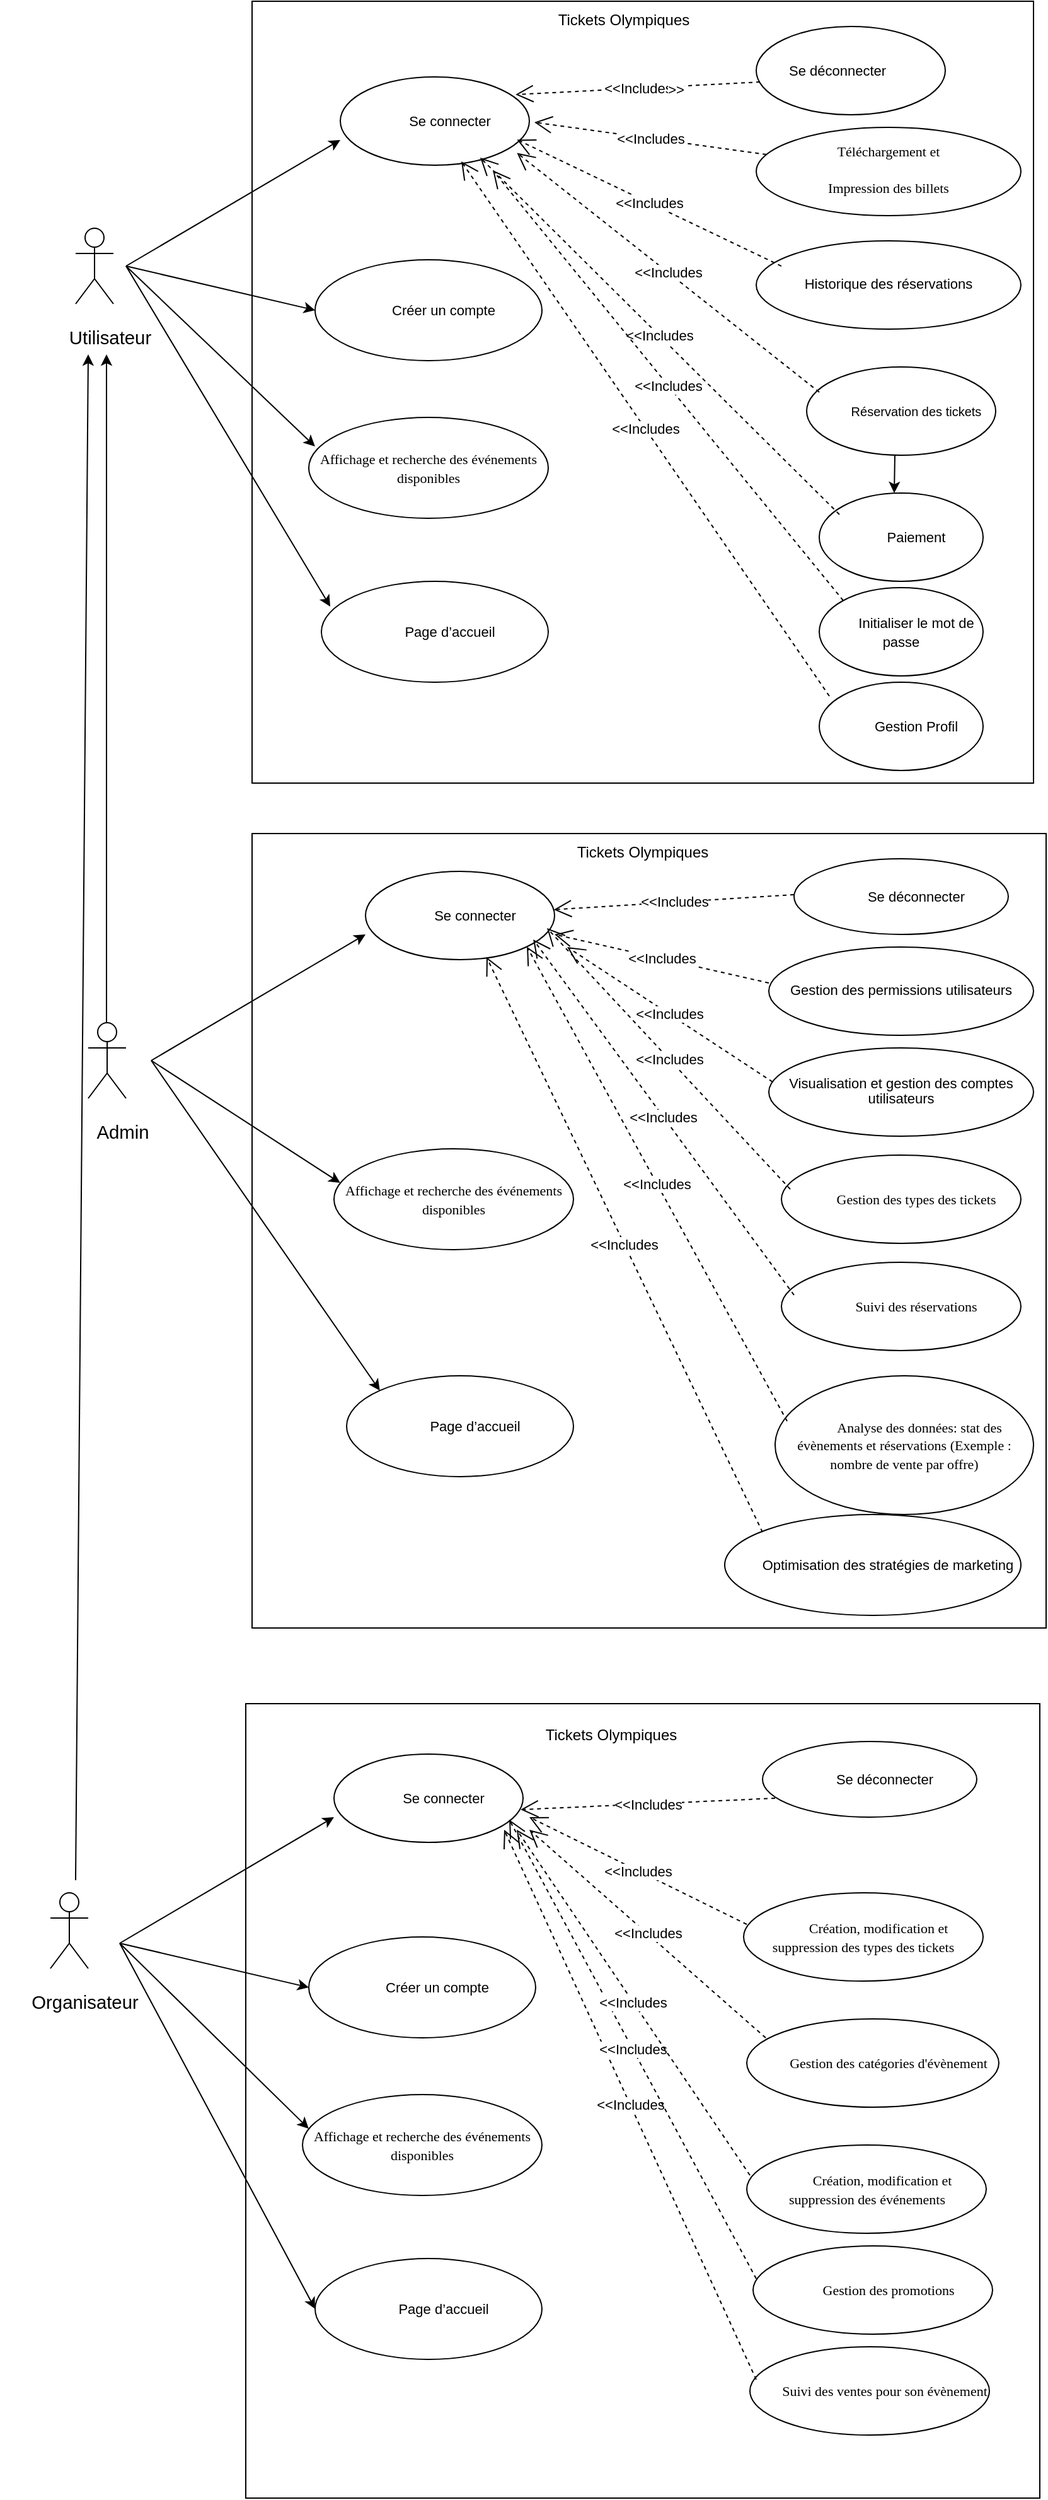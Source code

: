 <mxfile version="24.7.17">
  <diagram name="Page-1" id="2YBvvXClWsGukQMizWep">
    <mxGraphModel dx="1186" dy="751" grid="1" gridSize="10" guides="1" tooltips="1" connect="1" arrows="1" fold="1" page="1" pageScale="1" pageWidth="850" pageHeight="1100" math="0" shadow="0">
      <root>
        <mxCell id="0" />
        <mxCell id="1" parent="0" />
        <mxCell id="68Vzs3jeyPeb8RPkbG5e-36" value="" style="whiteSpace=wrap;html=1;aspect=fixed;" parent="1" vertex="1">
          <mxGeometry x="215" y="1440" width="630" height="630" as="geometry" />
        </mxCell>
        <mxCell id="lrXMMNrvf5HKtLK1S61r-70" value="" style="whiteSpace=wrap;html=1;aspect=fixed;" parent="1" vertex="1">
          <mxGeometry x="220" y="750" width="630" height="630" as="geometry" />
        </mxCell>
        <mxCell id="q4rwjHRaE9q65FAMRLbH-2" value="" style="ellipse;whiteSpace=wrap;html=1;align=center;aspect=fixed;fillColor=none;strokeColor=none;resizable=0;perimeter=centerPerimeter;rotatable=0;allowArrows=0;points=[];outlineConnect=1;" parent="1" vertex="1">
          <mxGeometry x="450" y="500" width="10" height="10" as="geometry" />
        </mxCell>
        <mxCell id="lrXMMNrvf5HKtLK1S61r-2" value="" style="whiteSpace=wrap;html=1;aspect=fixed;" parent="1" vertex="1">
          <mxGeometry x="220" y="90" width="620" height="620" as="geometry" />
        </mxCell>
        <mxCell id="lrXMMNrvf5HKtLK1S61r-3" value="Tickets Olympiques" style="text;html=1;align=center;verticalAlign=middle;whiteSpace=wrap;rounded=0;glass=0;" parent="1" vertex="1">
          <mxGeometry x="370" y="90" width="290" height="30" as="geometry" />
        </mxCell>
        <mxCell id="lrXMMNrvf5HKtLK1S61r-6" value="&lt;p style=&quot;text-indent:18.0pt&quot; class=&quot;MsoNormal&quot;&gt;&lt;span style=&quot;&quot;&gt;&lt;font style=&quot;font-size: 11px;&quot;&gt;Se connecter&lt;/font&gt;&lt;/span&gt;&lt;/p&gt;" style="ellipse;whiteSpace=wrap;html=1;" parent="1" vertex="1">
          <mxGeometry x="290" y="150" width="150" height="70" as="geometry" />
        </mxCell>
        <mxCell id="lrXMMNrvf5HKtLK1S61r-7" value="&lt;p style=&quot;text-indent:18.0pt&quot; class=&quot;MsoNormal&quot;&gt;&lt;span style=&quot;&quot;&gt;&lt;font style=&quot;font-size: 11px;&quot;&gt;Créer un compte&lt;/font&gt;&lt;/span&gt;&lt;/p&gt;" style="ellipse;whiteSpace=wrap;html=1;" parent="1" vertex="1">
          <mxGeometry x="270" y="295" width="180" height="80" as="geometry" />
        </mxCell>
        <mxCell id="lrXMMNrvf5HKtLK1S61r-10" value="&lt;p style=&quot;text-indent:18.0pt&quot; class=&quot;MsoNormal&quot;&gt;&lt;span style=&quot;font-size:11.0pt;&lt;br/&gt;font-family:&amp;quot;Calibri&amp;quot;,&amp;quot;sans-serif&amp;quot;&quot;&gt;Utilisateur&lt;/span&gt;&lt;/p&gt;" style="shape=umlActor;verticalLabelPosition=bottom;verticalAlign=top;html=1;outlineConnect=0;" parent="1" vertex="1">
          <mxGeometry x="80" y="270" width="30" height="60" as="geometry" />
        </mxCell>
        <mxCell id="lrXMMNrvf5HKtLK1S61r-12" value="&lt;p style=&quot;text-indent:18.0pt&quot; class=&quot;MsoNormal&quot;&gt;&lt;span style=&quot;&quot;&gt;&lt;font style=&quot;font-size: 11px;&quot;&gt;Se déconnecter&lt;/font&gt;&lt;/span&gt;&lt;/p&gt;" style="ellipse;whiteSpace=wrap;html=1;align=left;" parent="1" vertex="1">
          <mxGeometry x="620" y="110" width="150" height="70" as="geometry" />
        </mxCell>
        <mxCell id="lrXMMNrvf5HKtLK1S61r-16" value="" style="endArrow=classic;html=1;rounded=0;" parent="1" edge="1">
          <mxGeometry width="50" height="50" relative="1" as="geometry">
            <mxPoint x="120" y="300" as="sourcePoint" />
            <mxPoint x="290" y="200" as="targetPoint" />
          </mxGeometry>
        </mxCell>
        <mxCell id="lrXMMNrvf5HKtLK1S61r-17" value="" style="endArrow=classic;html=1;rounded=0;entryX=0;entryY=0.5;entryDx=0;entryDy=0;" parent="1" target="lrXMMNrvf5HKtLK1S61r-7" edge="1">
          <mxGeometry width="50" height="50" relative="1" as="geometry">
            <mxPoint x="120" y="300" as="sourcePoint" />
            <mxPoint x="370" y="440" as="targetPoint" />
          </mxGeometry>
        </mxCell>
        <mxCell id="lrXMMNrvf5HKtLK1S61r-20" value="&lt;p style=&quot;text-indent:18.0pt&quot; class=&quot;MsoNormal&quot;&gt;&lt;span style=&quot;&quot;&gt;&lt;font style=&quot;font-size: 10px;&quot;&gt;Réservation des tickets&lt;/font&gt;&lt;/span&gt;&lt;/p&gt;" style="ellipse;whiteSpace=wrap;html=1;align=center;" parent="1" vertex="1">
          <mxGeometry x="660" y="380" width="150" height="70" as="geometry" />
        </mxCell>
        <mxCell id="lrXMMNrvf5HKtLK1S61r-24" value="&lt;p style=&quot;text-indent:18.0pt&quot; class=&quot;MsoNormal&quot;&gt;&lt;span style=&quot;&quot;&gt;&lt;font style=&quot;font-size: 11px;&quot;&gt;Page d’accueil&lt;/font&gt;&lt;/span&gt;&lt;/p&gt;" style="ellipse;whiteSpace=wrap;html=1;" parent="1" vertex="1">
          <mxGeometry x="275" y="550" width="180" height="80" as="geometry" />
        </mxCell>
        <mxCell id="lrXMMNrvf5HKtLK1S61r-25" value="" style="endArrow=classic;html=1;rounded=0;entryX=0.026;entryY=0.288;entryDx=0;entryDy=0;entryPerimeter=0;" parent="1" target="lrXMMNrvf5HKtLK1S61r-34" edge="1">
          <mxGeometry width="50" height="50" relative="1" as="geometry">
            <mxPoint x="120" y="300" as="sourcePoint" />
            <mxPoint x="260" y="510" as="targetPoint" />
          </mxGeometry>
        </mxCell>
        <mxCell id="lrXMMNrvf5HKtLK1S61r-27" value="" style="endArrow=classic;html=1;rounded=0;entryX=0.039;entryY=0.25;entryDx=0;entryDy=0;entryPerimeter=0;" parent="1" target="lrXMMNrvf5HKtLK1S61r-24" edge="1">
          <mxGeometry width="50" height="50" relative="1" as="geometry">
            <mxPoint x="120" y="300" as="sourcePoint" />
            <mxPoint x="330" y="520" as="targetPoint" />
          </mxGeometry>
        </mxCell>
        <mxCell id="lrXMMNrvf5HKtLK1S61r-30" value="&lt;p style=&quot;text-indent:18.0pt&quot; class=&quot;MsoNormal&quot;&gt;&lt;span style=&quot;&quot;&gt;&lt;font style=&quot;font-size: 11px;&quot;&gt;Paiement&lt;/font&gt;&lt;/span&gt;&lt;/p&gt;" style="ellipse;whiteSpace=wrap;html=1;align=center;" parent="1" vertex="1">
          <mxGeometry x="670" y="480" width="130" height="70" as="geometry" />
        </mxCell>
        <mxCell id="lrXMMNrvf5HKtLK1S61r-34" value="&lt;span style=&quot;font-family: Calibri, &amp;quot;sans-serif&amp;quot;; text-align: left; text-indent: -24px;&quot;&gt;&lt;font style=&quot;font-size: 11px;&quot;&gt;Affichage et recherche des événements disponibles&lt;/font&gt;&lt;/span&gt;" style="ellipse;whiteSpace=wrap;html=1;" parent="1" vertex="1">
          <mxGeometry x="265" y="420" width="190" height="80" as="geometry" />
        </mxCell>
        <mxCell id="lrXMMNrvf5HKtLK1S61r-37" value="" style="endArrow=classic;html=1;rounded=0;" parent="1" edge="1">
          <mxGeometry width="50" height="50" relative="1" as="geometry">
            <mxPoint x="730" y="450" as="sourcePoint" />
            <mxPoint x="729.5" y="480" as="targetPoint" />
          </mxGeometry>
        </mxCell>
        <mxCell id="lrXMMNrvf5HKtLK1S61r-40" value="&lt;p style=&quot;margin-bottom: 10pt; line-height: 115%; font-size: 11px;&quot; class=&quot;MsoListParagraph&quot;&gt;&lt;span style=&quot;line-height: 115%; font-family: Calibri, &amp;quot;sans-serif&amp;quot;;&quot;&gt;&lt;font style=&quot;font-size: 11px;&quot;&gt;Téléchargement et&lt;/font&gt;&lt;/span&gt;&lt;/p&gt;&lt;p style=&quot;margin-bottom: 10pt; line-height: 115%; font-size: 11px;&quot; class=&quot;MsoListParagraph&quot;&gt;&lt;span style=&quot;line-height: 115%; font-family: Calibri, &amp;quot;sans-serif&amp;quot;;&quot;&gt;&lt;font style=&quot;font-size: 11px;&quot;&gt; Impression des billets&lt;/font&gt;&lt;/span&gt;&lt;span style=&quot;font-size: 11pt; line-height: 115%; font-family: Calibri, &amp;quot;sans-serif&amp;quot;;&quot;&gt; &lt;/span&gt;&lt;/p&gt;" style="ellipse;whiteSpace=wrap;html=1;align=center;" parent="1" vertex="1">
          <mxGeometry x="620" y="190" width="210" height="70" as="geometry" />
        </mxCell>
        <mxCell id="lrXMMNrvf5HKtLK1S61r-44" value="&lt;p style=&quot;text-indent:18.0pt&quot; class=&quot;MsoNormal&quot;&gt;&lt;span style=&quot;&quot;&gt;&lt;font style=&quot;font-size: 11px;&quot;&gt;Gestion Profil&lt;/font&gt;&lt;/span&gt;&lt;/p&gt;" style="ellipse;whiteSpace=wrap;html=1;align=center;" parent="1" vertex="1">
          <mxGeometry x="670" y="630" width="130" height="70" as="geometry" />
        </mxCell>
        <mxCell id="lrXMMNrvf5HKtLK1S61r-45" value="" style="ellipse;whiteSpace=wrap;html=1;align=center;aspect=fixed;fillColor=none;strokeColor=none;resizable=0;perimeter=centerPerimeter;rotatable=0;allowArrows=0;points=[];outlineConnect=1;" parent="1" vertex="1">
          <mxGeometry x="470" y="1130" width="10" height="10" as="geometry" />
        </mxCell>
        <mxCell id="lrXMMNrvf5HKtLK1S61r-46" value="Tickets Olympiques" style="text;html=1;align=center;verticalAlign=middle;whiteSpace=wrap;rounded=0;glass=0;" parent="1" vertex="1">
          <mxGeometry x="385" y="750" width="290" height="30" as="geometry" />
        </mxCell>
        <mxCell id="lrXMMNrvf5HKtLK1S61r-47" value="&lt;p style=&quot;text-indent:18.0pt&quot; class=&quot;MsoNormal&quot;&gt;&lt;span style=&quot;&quot;&gt;&lt;font style=&quot;font-size: 11px;&quot;&gt;Se connecter&lt;/font&gt;&lt;/span&gt;&lt;/p&gt;" style="ellipse;whiteSpace=wrap;html=1;" parent="1" vertex="1">
          <mxGeometry x="310" y="780" width="150" height="70" as="geometry" />
        </mxCell>
        <mxCell id="lrXMMNrvf5HKtLK1S61r-49" value="&lt;p style=&quot;text-indent:18.0pt&quot; class=&quot;MsoNormal&quot;&gt;&lt;span style=&quot;font-size:11.0pt;&lt;br/&gt;font-family:&amp;quot;Calibri&amp;quot;,&amp;quot;sans-serif&amp;quot;&quot;&gt;Admin&lt;/span&gt;&lt;/p&gt;" style="shape=umlActor;verticalLabelPosition=bottom;verticalAlign=top;html=1;outlineConnect=0;" parent="1" vertex="1">
          <mxGeometry x="90" y="900" width="30" height="60" as="geometry" />
        </mxCell>
        <mxCell id="lrXMMNrvf5HKtLK1S61r-50" value="&lt;p style=&quot;text-indent:18.0pt&quot; class=&quot;MsoNormal&quot;&gt;&lt;span style=&quot;&quot;&gt;&lt;font style=&quot;font-size: 11px;&quot;&gt;Se déconnecter&lt;/font&gt;&lt;/span&gt;&lt;/p&gt;" style="ellipse;whiteSpace=wrap;html=1;align=center;" parent="1" vertex="1">
          <mxGeometry x="650" y="770" width="170" height="60" as="geometry" />
        </mxCell>
        <mxCell id="lrXMMNrvf5HKtLK1S61r-51" value="" style="endArrow=classic;html=1;rounded=0;" parent="1" edge="1">
          <mxGeometry width="50" height="50" relative="1" as="geometry">
            <mxPoint x="140" y="930" as="sourcePoint" />
            <mxPoint x="310" y="830" as="targetPoint" />
          </mxGeometry>
        </mxCell>
        <mxCell id="lrXMMNrvf5HKtLK1S61r-56" value="&lt;p style=&quot;text-indent:18.0pt&quot; class=&quot;MsoNormal&quot;&gt;&lt;span style=&quot;&quot;&gt;&lt;font style=&quot;font-size: 11px;&quot;&gt;Page d’accueil&lt;/font&gt;&lt;/span&gt;&lt;/p&gt;" style="ellipse;whiteSpace=wrap;html=1;" parent="1" vertex="1">
          <mxGeometry x="295" y="1180" width="180" height="80" as="geometry" />
        </mxCell>
        <mxCell id="lrXMMNrvf5HKtLK1S61r-57" value="" style="endArrow=classic;html=1;rounded=0;entryX=0.026;entryY=0.338;entryDx=0;entryDy=0;entryPerimeter=0;" parent="1" target="lrXMMNrvf5HKtLK1S61r-60" edge="1">
          <mxGeometry width="50" height="50" relative="1" as="geometry">
            <mxPoint x="140" y="930" as="sourcePoint" />
            <mxPoint x="280" y="1140" as="targetPoint" />
          </mxGeometry>
        </mxCell>
        <mxCell id="lrXMMNrvf5HKtLK1S61r-58" value="" style="endArrow=classic;html=1;rounded=0;entryX=0;entryY=0;entryDx=0;entryDy=0;" parent="1" target="lrXMMNrvf5HKtLK1S61r-56" edge="1">
          <mxGeometry width="50" height="50" relative="1" as="geometry">
            <mxPoint x="140" y="930" as="sourcePoint" />
            <mxPoint x="350" y="1150" as="targetPoint" />
          </mxGeometry>
        </mxCell>
        <mxCell id="lrXMMNrvf5HKtLK1S61r-60" value="&lt;span style=&quot;font-family: Calibri, &amp;quot;sans-serif&amp;quot;; text-align: left; text-indent: -24px;&quot;&gt;&lt;font style=&quot;font-size: 11px;&quot;&gt;Affichage et recherche des événements disponibles&lt;/font&gt;&lt;/span&gt;" style="ellipse;whiteSpace=wrap;html=1;" parent="1" vertex="1">
          <mxGeometry x="285" y="1000" width="190" height="80" as="geometry" />
        </mxCell>
        <mxCell id="lrXMMNrvf5HKtLK1S61r-63" value="&lt;p style=&quot;margin-bottom: 10pt; line-height: 115%; font-size: 11px;&quot; class=&quot;MsoListParagraph&quot;&gt;&lt;font face=&quot;Calibri, sans-serif&quot;&gt;Gestion des permissions utilisateurs&lt;/font&gt;&lt;/p&gt;" style="ellipse;whiteSpace=wrap;html=1;align=center;" parent="1" vertex="1">
          <mxGeometry x="630" y="840" width="210" height="70" as="geometry" />
        </mxCell>
        <mxCell id="lrXMMNrvf5HKtLK1S61r-71" value="&lt;p style=&quot;text-indent:18.0pt&quot; class=&quot;MsoNormal&quot;&gt;&lt;span style=&quot;font-family: Calibri, &amp;quot;sans-serif&amp;quot;;&quot;&gt;&lt;font style=&quot;font-size: 11px;&quot;&gt;Analyse des données: stat des évènements et réservations (Exemple : nombre de vente par offre)&lt;/font&gt;&lt;/span&gt;&lt;br&gt;&lt;/p&gt;" style="ellipse;whiteSpace=wrap;html=1;align=center;" parent="1" vertex="1">
          <mxGeometry x="635" y="1180" width="205" height="110" as="geometry" />
        </mxCell>
        <mxCell id="lrXMMNrvf5HKtLK1S61r-73" value="&lt;p style=&quot;text-indent:18.0pt&quot; class=&quot;MsoNormal&quot;&gt;&lt;font face=&quot;Calibri, sans-serif&quot;&gt;&lt;span style=&quot;font-size: 11px;&quot;&gt;Optimisation des stratégies de marketing&lt;/span&gt;&lt;/font&gt;&lt;/p&gt;" style="ellipse;whiteSpace=wrap;html=1;align=center;" parent="1" vertex="1">
          <mxGeometry x="595" y="1290" width="235" height="80" as="geometry" />
        </mxCell>
        <mxCell id="68Vzs3jeyPeb8RPkbG5e-2" value="&lt;p style=&quot;margin-bottom: 10pt; line-height: 115%; font-size: 11px;&quot; class=&quot;MsoListParagraph&quot;&gt;&lt;font face=&quot;Calibri, sans-serif&quot;&gt;Historique des réservations&lt;/font&gt;&lt;/p&gt;" style="ellipse;whiteSpace=wrap;html=1;align=center;" parent="1" vertex="1">
          <mxGeometry x="620" y="280" width="210" height="70" as="geometry" />
        </mxCell>
        <mxCell id="68Vzs3jeyPeb8RPkbG5e-5" value="&lt;p style=&quot;text-indent:18.0pt&quot; class=&quot;MsoNormal&quot;&gt;&lt;span style=&quot;&quot;&gt;&lt;font style=&quot;font-size: 11px;&quot;&gt;Initialiser le mot de passe&lt;/font&gt;&lt;/span&gt;&lt;/p&gt;" style="ellipse;whiteSpace=wrap;html=1;align=center;" parent="1" vertex="1">
          <mxGeometry x="670" y="555" width="130" height="70" as="geometry" />
        </mxCell>
        <mxCell id="68Vzs3jeyPeb8RPkbG5e-12" value="" style="ellipse;whiteSpace=wrap;html=1;align=center;aspect=fixed;fillColor=none;strokeColor=none;resizable=0;perimeter=centerPerimeter;rotatable=0;allowArrows=0;points=[];outlineConnect=1;" parent="1" vertex="1">
          <mxGeometry x="445" y="1830" width="10" height="10" as="geometry" />
        </mxCell>
        <mxCell id="68Vzs3jeyPeb8RPkbG5e-13" value="Tickets Olympiques" style="text;html=1;align=center;verticalAlign=middle;whiteSpace=wrap;rounded=0;glass=0;" parent="1" vertex="1">
          <mxGeometry x="360" y="1450" width="290" height="30" as="geometry" />
        </mxCell>
        <mxCell id="68Vzs3jeyPeb8RPkbG5e-14" value="&lt;p style=&quot;text-indent:18.0pt&quot; class=&quot;MsoNormal&quot;&gt;&lt;span style=&quot;&quot;&gt;&lt;font style=&quot;font-size: 11px;&quot;&gt;Se connecter&lt;/font&gt;&lt;/span&gt;&lt;/p&gt;" style="ellipse;whiteSpace=wrap;html=1;" parent="1" vertex="1">
          <mxGeometry x="285" y="1480" width="150" height="70" as="geometry" />
        </mxCell>
        <mxCell id="68Vzs3jeyPeb8RPkbG5e-15" value="&lt;p style=&quot;text-indent:18.0pt&quot; class=&quot;MsoNormal&quot;&gt;&lt;span style=&quot;&quot;&gt;&lt;font style=&quot;font-size: 11px;&quot;&gt;Créer un compte&lt;/font&gt;&lt;/span&gt;&lt;/p&gt;" style="ellipse;whiteSpace=wrap;html=1;" parent="1" vertex="1">
          <mxGeometry x="265" y="1625" width="180" height="80" as="geometry" />
        </mxCell>
        <mxCell id="68Vzs3jeyPeb8RPkbG5e-16" value="&lt;p style=&quot;text-indent:18.0pt&quot; class=&quot;MsoNormal&quot;&gt;&lt;span style=&quot;&quot;&gt;&lt;font style=&quot;font-size: 11px;&quot;&gt;Se déconnecter&lt;/font&gt;&lt;/span&gt;&lt;/p&gt;" style="ellipse;whiteSpace=wrap;html=1;align=center;" parent="1" vertex="1">
          <mxGeometry x="625" y="1470" width="170" height="60" as="geometry" />
        </mxCell>
        <mxCell id="68Vzs3jeyPeb8RPkbG5e-17" value="" style="endArrow=classic;html=1;rounded=0;" parent="1" edge="1">
          <mxGeometry width="50" height="50" relative="1" as="geometry">
            <mxPoint x="115" y="1630" as="sourcePoint" />
            <mxPoint x="285" y="1530" as="targetPoint" />
          </mxGeometry>
        </mxCell>
        <mxCell id="68Vzs3jeyPeb8RPkbG5e-18" value="" style="endArrow=classic;html=1;rounded=0;entryX=0;entryY=0.5;entryDx=0;entryDy=0;" parent="1" target="68Vzs3jeyPeb8RPkbG5e-15" edge="1">
          <mxGeometry width="50" height="50" relative="1" as="geometry">
            <mxPoint x="115" y="1630" as="sourcePoint" />
            <mxPoint x="365" y="1770" as="targetPoint" />
          </mxGeometry>
        </mxCell>
        <mxCell id="68Vzs3jeyPeb8RPkbG5e-20" value="&lt;p style=&quot;text-indent:18.0pt&quot; class=&quot;MsoNormal&quot;&gt;&lt;span style=&quot;font-family: Calibri, &amp;quot;sans-serif&amp;quot;;&quot;&gt;&lt;font style=&quot;font-size: 11px;&quot;&gt;Création, modification et suppression des événements&lt;/font&gt;&lt;/span&gt;&lt;br&gt;&lt;/p&gt;" style="ellipse;whiteSpace=wrap;html=1;align=center;" parent="1" vertex="1">
          <mxGeometry x="612.5" y="1790" width="190" height="70" as="geometry" />
        </mxCell>
        <mxCell id="68Vzs3jeyPeb8RPkbG5e-22" value="&lt;p style=&quot;text-indent:18.0pt&quot; class=&quot;MsoNormal&quot;&gt;&lt;span style=&quot;&quot;&gt;&lt;font style=&quot;font-size: 11px;&quot;&gt;Page d’accueil&lt;/font&gt;&lt;/span&gt;&lt;/p&gt;" style="ellipse;whiteSpace=wrap;html=1;" parent="1" vertex="1">
          <mxGeometry x="270" y="1880" width="180" height="80" as="geometry" />
        </mxCell>
        <mxCell id="68Vzs3jeyPeb8RPkbG5e-23" value="" style="endArrow=classic;html=1;rounded=0;entryX=0.026;entryY=0.338;entryDx=0;entryDy=0;entryPerimeter=0;" parent="1" target="68Vzs3jeyPeb8RPkbG5e-25" edge="1">
          <mxGeometry width="50" height="50" relative="1" as="geometry">
            <mxPoint x="115" y="1630" as="sourcePoint" />
            <mxPoint x="255" y="1840" as="targetPoint" />
          </mxGeometry>
        </mxCell>
        <mxCell id="68Vzs3jeyPeb8RPkbG5e-24" value="" style="endArrow=classic;html=1;rounded=0;entryX=0;entryY=0.5;entryDx=0;entryDy=0;" parent="1" target="68Vzs3jeyPeb8RPkbG5e-22" edge="1">
          <mxGeometry width="50" height="50" relative="1" as="geometry">
            <mxPoint x="115" y="1630" as="sourcePoint" />
            <mxPoint x="325" y="1850" as="targetPoint" />
          </mxGeometry>
        </mxCell>
        <mxCell id="68Vzs3jeyPeb8RPkbG5e-25" value="&lt;span style=&quot;font-family: Calibri, &amp;quot;sans-serif&amp;quot;; text-align: left; text-indent: -24px;&quot;&gt;&lt;font style=&quot;font-size: 11px;&quot;&gt;Affichage et recherche des événements disponibles&lt;/font&gt;&lt;/span&gt;" style="ellipse;whiteSpace=wrap;html=1;" parent="1" vertex="1">
          <mxGeometry x="260" y="1750" width="190" height="80" as="geometry" />
        </mxCell>
        <mxCell id="68Vzs3jeyPeb8RPkbG5e-32" value="&lt;p style=&quot;text-indent:18.0pt&quot; class=&quot;MsoNormal&quot;&gt;&lt;span style=&quot;font-family: Calibri, &amp;quot;sans-serif&amp;quot;;&quot;&gt;&lt;font style=&quot;font-size: 11px;&quot;&gt;Gestion des types des tickets&lt;/font&gt;&lt;/span&gt;&lt;br&gt;&lt;/p&gt;" style="ellipse;whiteSpace=wrap;html=1;align=center;" parent="1" vertex="1">
          <mxGeometry x="640" y="1005" width="190" height="70" as="geometry" />
        </mxCell>
        <mxCell id="68Vzs3jeyPeb8RPkbG5e-37" value="&lt;p style=&quot;text-indent:18.0pt&quot; class=&quot;MsoNormal&quot;&gt;&lt;span style=&quot;font-size:11.0pt;&lt;br/&gt;font-family:&amp;quot;Calibri&amp;quot;,&amp;quot;sans-serif&amp;quot;&quot;&gt;Organisateur&lt;/span&gt;&lt;/p&gt;" style="shape=umlActor;verticalLabelPosition=bottom;verticalAlign=top;html=1;outlineConnect=0;" parent="1" vertex="1">
          <mxGeometry x="60" y="1590" width="30" height="60" as="geometry" />
        </mxCell>
        <mxCell id="68Vzs3jeyPeb8RPkbG5e-40" value="&lt;p style=&quot;margin-bottom: 10pt; line-height: 115%; font-size: 11px;&quot; class=&quot;MsoListParagraph&quot;&gt;&lt;font face=&quot;Calibri, sans-serif&quot;&gt;Visualisation et gestion des comptes utilisateurs&lt;/font&gt;&lt;/p&gt;" style="ellipse;whiteSpace=wrap;html=1;align=center;" parent="1" vertex="1">
          <mxGeometry x="630" y="920" width="210" height="70" as="geometry" />
        </mxCell>
        <mxCell id="68Vzs3jeyPeb8RPkbG5e-42" value="&lt;p style=&quot;text-indent:18.0pt&quot; class=&quot;MsoNormal&quot;&gt;&lt;span style=&quot;font-family: Calibri, &amp;quot;sans-serif&amp;quot;;&quot;&gt;&lt;font style=&quot;font-size: 11px;&quot;&gt;Suivi des réservations&lt;/font&gt;&lt;/span&gt;&lt;br&gt;&lt;/p&gt;" style="ellipse;whiteSpace=wrap;html=1;align=center;" parent="1" vertex="1">
          <mxGeometry x="640" y="1090" width="190" height="70" as="geometry" />
        </mxCell>
        <mxCell id="68Vzs3jeyPeb8RPkbG5e-44" value="&lt;p style=&quot;text-indent:18.0pt&quot; class=&quot;MsoNormal&quot;&gt;&lt;span style=&quot;font-family: Calibri, &amp;quot;sans-serif&amp;quot;;&quot;&gt;&lt;font style=&quot;font-size: 11px;&quot;&gt;Création, modification et suppression des types des tickets&lt;/font&gt;&lt;/span&gt;&lt;br&gt;&lt;/p&gt;" style="ellipse;whiteSpace=wrap;html=1;align=center;" parent="1" vertex="1">
          <mxGeometry x="610" y="1590" width="190" height="70" as="geometry" />
        </mxCell>
        <mxCell id="68Vzs3jeyPeb8RPkbG5e-45" value="&lt;p style=&quot;text-indent:18.0pt&quot; class=&quot;MsoNormal&quot;&gt;&lt;span style=&quot;font-family: Calibri, &amp;quot;sans-serif&amp;quot;;&quot;&gt;&lt;font style=&quot;font-size: 11px;&quot;&gt;Gestion des catégories d&#39;évènement&lt;/font&gt;&lt;/span&gt;&lt;br&gt;&lt;/p&gt;" style="ellipse;whiteSpace=wrap;html=1;align=center;" parent="1" vertex="1">
          <mxGeometry x="612.5" y="1690" width="200" height="70" as="geometry" />
        </mxCell>
        <mxCell id="68Vzs3jeyPeb8RPkbG5e-47" value="&lt;p style=&quot;text-indent:18.0pt&quot; class=&quot;MsoNormal&quot;&gt;&lt;span style=&quot;font-family: Calibri, &amp;quot;sans-serif&amp;quot;;&quot;&gt;&lt;font style=&quot;font-size: 11px;&quot;&gt;Gestion des promotions&lt;/font&gt;&lt;/span&gt;&lt;br&gt;&lt;/p&gt;" style="ellipse;whiteSpace=wrap;html=1;align=center;" parent="1" vertex="1">
          <mxGeometry x="617.5" y="1870" width="190" height="70" as="geometry" />
        </mxCell>
        <mxCell id="68Vzs3jeyPeb8RPkbG5e-49" value="&lt;p style=&quot;text-indent:18.0pt&quot; class=&quot;MsoNormal&quot;&gt;&lt;span style=&quot;font-family: Calibri, &amp;quot;sans-serif&amp;quot;;&quot;&gt;&lt;font style=&quot;font-size: 11px;&quot;&gt;Suivi des ventes pour son évènement&lt;/font&gt;&lt;/span&gt;&lt;br&gt;&lt;/p&gt;" style="ellipse;whiteSpace=wrap;html=1;align=center;" parent="1" vertex="1">
          <mxGeometry x="615" y="1950" width="190" height="70" as="geometry" />
        </mxCell>
        <mxCell id="QKRNH2-sJv9m3tNsCIq3-1" value="" style="endArrow=classic;html=1;rounded=0;" parent="1" edge="1">
          <mxGeometry width="50" height="50" relative="1" as="geometry">
            <mxPoint x="104.5" y="900" as="sourcePoint" />
            <mxPoint x="104.5" y="370" as="targetPoint" />
          </mxGeometry>
        </mxCell>
        <mxCell id="QKRNH2-sJv9m3tNsCIq3-2" value="" style="endArrow=classic;html=1;rounded=0;" parent="1" edge="1">
          <mxGeometry width="50" height="50" relative="1" as="geometry">
            <mxPoint x="80" y="1580" as="sourcePoint" />
            <mxPoint x="90" y="370" as="targetPoint" />
          </mxGeometry>
        </mxCell>
        <mxCell id="QKRNH2-sJv9m3tNsCIq3-4" value="&amp;lt;&amp;lt;Includes" style="endArrow=open;endSize=12;dashed=1;html=1;rounded=0;exitX=0.02;exitY=0.629;exitDx=0;exitDy=0;exitPerimeter=0;entryX=0.927;entryY=0.2;entryDx=0;entryDy=0;entryPerimeter=0;" parent="1" source="lrXMMNrvf5HKtLK1S61r-12" target="lrXMMNrvf5HKtLK1S61r-6" edge="1">
          <mxGeometry width="160" relative="1" as="geometry">
            <mxPoint x="340" y="380" as="sourcePoint" />
            <mxPoint x="500" y="380" as="targetPoint" />
            <mxPoint as="offset" />
          </mxGeometry>
        </mxCell>
        <mxCell id="QKRNH2-sJv9m3tNsCIq3-6" value="&amp;gt;&amp;gt;" style="edgeLabel;html=1;align=center;verticalAlign=middle;resizable=0;points=[];" parent="QKRNH2-sJv9m3tNsCIq3-4" vertex="1" connectable="0">
          <mxGeometry x="-0.309" y="2" relative="1" as="geometry">
            <mxPoint as="offset" />
          </mxGeometry>
        </mxCell>
        <mxCell id="QKRNH2-sJv9m3tNsCIq3-7" value="&amp;lt;&amp;lt;Includes" style="endArrow=open;endSize=12;dashed=1;html=1;rounded=0;entryX=0.96;entryY=0.371;entryDx=0;entryDy=0;entryPerimeter=0;" parent="1" source="lrXMMNrvf5HKtLK1S61r-40" edge="1">
          <mxGeometry width="160" relative="1" as="geometry">
            <mxPoint x="633" y="164" as="sourcePoint" />
            <mxPoint x="444" y="186" as="targetPoint" />
            <mxPoint as="offset" />
          </mxGeometry>
        </mxCell>
        <mxCell id="QKRNH2-sJv9m3tNsCIq3-9" value="&amp;lt;&amp;lt;Includes" style="endArrow=open;endSize=12;dashed=1;html=1;rounded=0;entryX=0.339;entryY=0.177;entryDx=0;entryDy=0;entryPerimeter=0;exitX=0.095;exitY=0.286;exitDx=0;exitDy=0;exitPerimeter=0;" parent="1" source="68Vzs3jeyPeb8RPkbG5e-2" target="lrXMMNrvf5HKtLK1S61r-2" edge="1">
          <mxGeometry width="160" relative="1" as="geometry">
            <mxPoint x="638" y="222" as="sourcePoint" />
            <mxPoint x="454" y="196" as="targetPoint" />
            <mxPoint as="offset" />
          </mxGeometry>
        </mxCell>
        <mxCell id="QKRNH2-sJv9m3tNsCIq3-10" value="&amp;lt;&amp;lt;Includes" style="endArrow=open;endSize=12;dashed=1;html=1;rounded=0;entryX=0.339;entryY=0.194;entryDx=0;entryDy=0;entryPerimeter=0;exitX=0.067;exitY=0.286;exitDx=0;exitDy=0;exitPerimeter=0;" parent="1" source="lrXMMNrvf5HKtLK1S61r-20" target="lrXMMNrvf5HKtLK1S61r-2" edge="1">
          <mxGeometry width="160" relative="1" as="geometry">
            <mxPoint x="650" y="310" as="sourcePoint" />
            <mxPoint x="464" y="206" as="targetPoint" />
            <mxPoint as="offset" />
          </mxGeometry>
        </mxCell>
        <mxCell id="QKRNH2-sJv9m3tNsCIq3-11" value="&amp;lt;&amp;lt;Includes" style="endArrow=open;endSize=12;dashed=1;html=1;rounded=0;entryX=0.74;entryY=0.914;entryDx=0;entryDy=0;entryPerimeter=0;exitX=0.067;exitY=0.286;exitDx=0;exitDy=0;exitPerimeter=0;" parent="1" target="lrXMMNrvf5HKtLK1S61r-6" edge="1">
          <mxGeometry width="160" relative="1" as="geometry">
            <mxPoint x="686" y="497" as="sourcePoint" />
            <mxPoint x="480" y="303" as="targetPoint" />
            <mxPoint as="offset" />
          </mxGeometry>
        </mxCell>
        <mxCell id="QKRNH2-sJv9m3tNsCIq3-13" value="&amp;lt;&amp;lt;Includes" style="endArrow=open;endSize=12;dashed=1;html=1;rounded=0;entryX=0.74;entryY=0.914;entryDx=0;entryDy=0;entryPerimeter=0;exitX=0;exitY=0;exitDx=0;exitDy=0;" parent="1" source="68Vzs3jeyPeb8RPkbG5e-5" edge="1">
          <mxGeometry width="160" relative="1" as="geometry">
            <mxPoint x="696" y="507" as="sourcePoint" />
            <mxPoint x="411" y="224" as="targetPoint" />
            <mxPoint as="offset" />
          </mxGeometry>
        </mxCell>
        <mxCell id="QKRNH2-sJv9m3tNsCIq3-14" value="&amp;lt;&amp;lt;Includes" style="endArrow=open;endSize=12;dashed=1;html=1;rounded=0;entryX=0.64;entryY=0.957;entryDx=0;entryDy=0;entryPerimeter=0;exitX=0;exitY=0;exitDx=0;exitDy=0;" parent="1" target="lrXMMNrvf5HKtLK1S61r-6" edge="1">
          <mxGeometry width="160" relative="1" as="geometry">
            <mxPoint x="678" y="641" as="sourcePoint" />
            <mxPoint x="400" y="300" as="targetPoint" />
            <mxPoint as="offset" />
          </mxGeometry>
        </mxCell>
        <mxCell id="QKRNH2-sJv9m3tNsCIq3-15" value="&amp;lt;&amp;lt;Includes" style="endArrow=open;endSize=12;dashed=1;html=1;rounded=0;entryX=0.64;entryY=0.971;entryDx=0;entryDy=0;entryPerimeter=0;exitX=0;exitY=0;exitDx=0;exitDy=0;" parent="1" target="lrXMMNrvf5HKtLK1S61r-47" edge="1">
          <mxGeometry width="160" relative="1" as="geometry">
            <mxPoint x="625" y="1304" as="sourcePoint" />
            <mxPoint x="333" y="880" as="targetPoint" />
            <mxPoint as="offset" />
          </mxGeometry>
        </mxCell>
        <mxCell id="QKRNH2-sJv9m3tNsCIq3-16" value="&amp;lt;&amp;lt;Includes" style="endArrow=open;endSize=12;dashed=1;html=1;rounded=0;entryX=1;entryY=1;entryDx=0;entryDy=0;exitX=0;exitY=0;exitDx=0;exitDy=0;" parent="1" target="lrXMMNrvf5HKtLK1S61r-47" edge="1">
          <mxGeometry width="160" relative="1" as="geometry">
            <mxPoint x="644.5" y="1216" as="sourcePoint" />
            <mxPoint x="425.5" y="760" as="targetPoint" />
            <mxPoint as="offset" />
          </mxGeometry>
        </mxCell>
        <mxCell id="QKRNH2-sJv9m3tNsCIq3-17" value="&amp;lt;&amp;lt;Includes" style="endArrow=open;endSize=12;dashed=1;html=1;rounded=0;entryX=0.887;entryY=0.771;entryDx=0;entryDy=0;exitX=0;exitY=0;exitDx=0;exitDy=0;entryPerimeter=0;" parent="1" target="lrXMMNrvf5HKtLK1S61r-47" edge="1">
          <mxGeometry width="160" relative="1" as="geometry">
            <mxPoint x="650" y="1116" as="sourcePoint" />
            <mxPoint x="443.5" y="740" as="targetPoint" />
            <mxPoint as="offset" />
          </mxGeometry>
        </mxCell>
        <mxCell id="QKRNH2-sJv9m3tNsCIq3-18" value="&amp;lt;&amp;lt;Includes" style="endArrow=open;endSize=12;dashed=1;html=1;rounded=0;entryX=0.96;entryY=0.643;entryDx=0;entryDy=0;exitX=0;exitY=0;exitDx=0;exitDy=0;entryPerimeter=0;" parent="1" target="lrXMMNrvf5HKtLK1S61r-47" edge="1">
          <mxGeometry width="160" relative="1" as="geometry">
            <mxPoint x="647" y="1032" as="sourcePoint" />
            <mxPoint x="440" y="750" as="targetPoint" />
            <mxPoint as="offset" />
          </mxGeometry>
        </mxCell>
        <mxCell id="QKRNH2-sJv9m3tNsCIq3-19" value="&amp;lt;&amp;lt;Includes" style="endArrow=open;endSize=12;dashed=1;html=1;rounded=0;exitX=0;exitY=0;exitDx=0;exitDy=0;" parent="1" edge="1">
          <mxGeometry width="160" relative="1" as="geometry">
            <mxPoint x="633" y="947" as="sourcePoint" />
            <mxPoint x="470" y="840" as="targetPoint" />
            <mxPoint as="offset" />
          </mxGeometry>
        </mxCell>
        <mxCell id="QKRNH2-sJv9m3tNsCIq3-20" value="&amp;lt;&amp;lt;Includes" style="endArrow=open;endSize=12;dashed=1;html=1;rounded=0;exitX=0;exitY=0;exitDx=0;exitDy=0;" parent="1" edge="1">
          <mxGeometry width="160" relative="1" as="geometry">
            <mxPoint x="630" y="868.5" as="sourcePoint" />
            <mxPoint x="460" y="830" as="targetPoint" />
            <mxPoint as="offset" />
          </mxGeometry>
        </mxCell>
        <mxCell id="QKRNH2-sJv9m3tNsCIq3-21" value="&amp;lt;&amp;lt;Includes" style="endArrow=open;endSize=12;dashed=1;html=1;rounded=0;exitX=0;exitY=0;exitDx=0;exitDy=0;" parent="1" target="lrXMMNrvf5HKtLK1S61r-47" edge="1">
          <mxGeometry width="160" relative="1" as="geometry">
            <mxPoint x="650" y="798.5" as="sourcePoint" />
            <mxPoint x="480" y="760" as="targetPoint" />
            <mxPoint as="offset" />
          </mxGeometry>
        </mxCell>
        <mxCell id="QKRNH2-sJv9m3tNsCIq3-22" value="&amp;lt;&amp;lt;Includes" style="endArrow=open;endSize=12;dashed=1;html=1;rounded=0;entryX=0.9;entryY=0.857;entryDx=0;entryDy=0;exitX=0;exitY=0;exitDx=0;exitDy=0;entryPerimeter=0;" parent="1" target="68Vzs3jeyPeb8RPkbG5e-14" edge="1">
          <mxGeometry width="160" relative="1" as="geometry">
            <mxPoint x="620" y="1976" as="sourcePoint" />
            <mxPoint x="401" y="1520" as="targetPoint" />
            <mxPoint as="offset" />
          </mxGeometry>
        </mxCell>
        <mxCell id="QKRNH2-sJv9m3tNsCIq3-23" value="&amp;lt;&amp;lt;Includes" style="endArrow=open;endSize=12;dashed=1;html=1;rounded=0;entryX=0.927;entryY=0.743;entryDx=0;entryDy=0;exitX=0;exitY=0;exitDx=0;exitDy=0;entryPerimeter=0;" parent="1" target="68Vzs3jeyPeb8RPkbG5e-14" edge="1">
          <mxGeometry width="160" relative="1" as="geometry">
            <mxPoint x="620" y="1896" as="sourcePoint" />
            <mxPoint x="420" y="1460" as="targetPoint" />
            <mxPoint as="offset" />
          </mxGeometry>
        </mxCell>
        <mxCell id="QKRNH2-sJv9m3tNsCIq3-24" value="&amp;lt;&amp;lt;Includes" style="endArrow=open;endSize=12;dashed=1;html=1;rounded=0;exitX=0;exitY=0;exitDx=0;exitDy=0;" parent="1" edge="1">
          <mxGeometry width="160" relative="1" as="geometry">
            <mxPoint x="615" y="1814" as="sourcePoint" />
            <mxPoint x="430" y="1540" as="targetPoint" />
            <mxPoint as="offset" />
          </mxGeometry>
        </mxCell>
        <mxCell id="QKRNH2-sJv9m3tNsCIq3-25" value="&amp;lt;&amp;lt;Includes" style="endArrow=open;endSize=12;dashed=1;html=1;rounded=0;exitX=0;exitY=0;exitDx=0;exitDy=0;" parent="1" edge="1">
          <mxGeometry width="160" relative="1" as="geometry">
            <mxPoint x="627.5" y="1705" as="sourcePoint" />
            <mxPoint x="440" y="1540" as="targetPoint" />
            <mxPoint as="offset" />
          </mxGeometry>
        </mxCell>
        <mxCell id="QKRNH2-sJv9m3tNsCIq3-26" value="&amp;lt;&amp;lt;Includes" style="endArrow=open;endSize=12;dashed=1;html=1;rounded=0;exitX=0;exitY=0;exitDx=0;exitDy=0;" parent="1" edge="1">
          <mxGeometry width="160" relative="1" as="geometry">
            <mxPoint x="612.5" y="1615" as="sourcePoint" />
            <mxPoint x="440" y="1530" as="targetPoint" />
            <mxPoint as="offset" />
          </mxGeometry>
        </mxCell>
        <mxCell id="QKRNH2-sJv9m3tNsCIq3-27" value="&amp;lt;&amp;lt;Includes" style="endArrow=open;endSize=12;dashed=1;html=1;rounded=0;exitX=0;exitY=0;exitDx=0;exitDy=0;entryX=0.987;entryY=0.629;entryDx=0;entryDy=0;entryPerimeter=0;" parent="1" target="68Vzs3jeyPeb8RPkbG5e-14" edge="1">
          <mxGeometry width="160" relative="1" as="geometry">
            <mxPoint x="635" y="1515" as="sourcePoint" />
            <mxPoint x="462.5" y="1440" as="targetPoint" />
            <mxPoint as="offset" />
          </mxGeometry>
        </mxCell>
      </root>
    </mxGraphModel>
  </diagram>
</mxfile>
